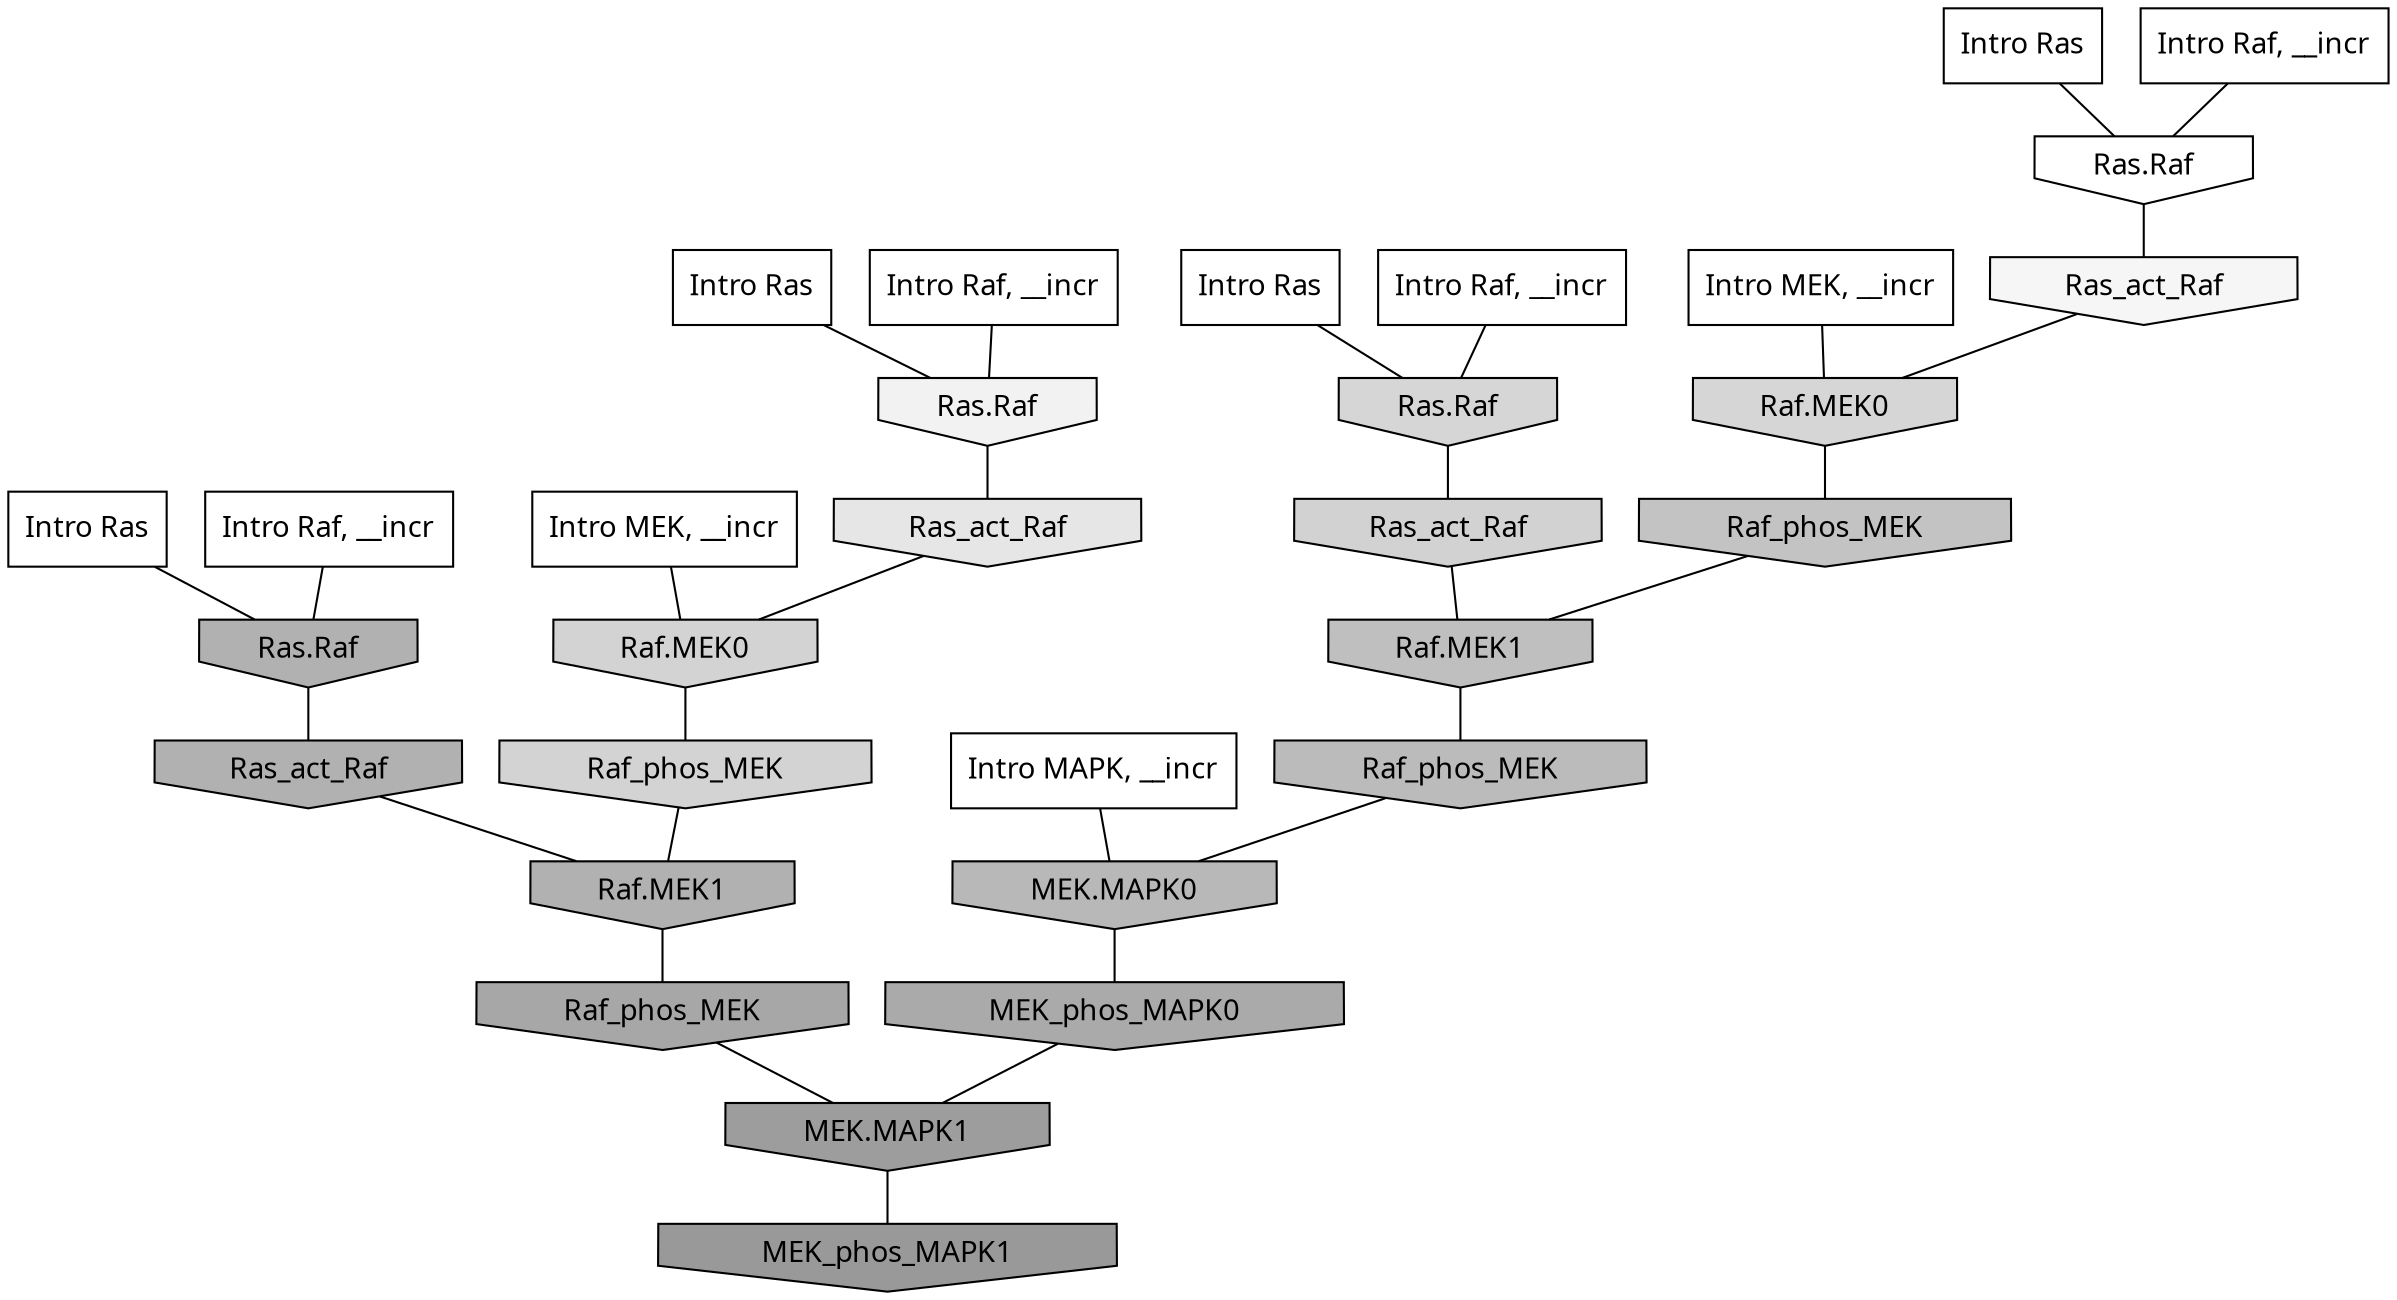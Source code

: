 digraph G{
  rankdir="TB";
  ranksep=0.30;
  node [fontname="CMU Serif"];
  edge [fontname="CMU Serif"];
  
  4 [label="Intro Ras", shape=rectangle, style=filled, fillcolor="0.000 0.000 1.000"]
  
  7 [label="Intro Ras", shape=rectangle, style=filled, fillcolor="0.000 0.000 1.000"]
  
  9 [label="Intro Ras", shape=rectangle, style=filled, fillcolor="0.000 0.000 1.000"]
  
  89 [label="Intro Ras", shape=rectangle, style=filled, fillcolor="0.000 0.000 1.000"]
  
  551 [label="Intro Raf, __incr", shape=rectangle, style=filled, fillcolor="0.000 0.000 1.000"]
  
  683 [label="Intro Raf, __incr", shape=rectangle, style=filled, fillcolor="0.000 0.000 1.000"]
  
  689 [label="Intro Raf, __incr", shape=rectangle, style=filled, fillcolor="0.000 0.000 1.000"]
  
  1040 [label="Intro Raf, __incr", shape=rectangle, style=filled, fillcolor="0.000 0.000 1.000"]
  
  1453 [label="Intro MEK, __incr", shape=rectangle, style=filled, fillcolor="0.000 0.000 1.000"]
  
  1867 [label="Intro MEK, __incr", shape=rectangle, style=filled, fillcolor="0.000 0.000 1.000"]
  
  3090 [label="Intro MAPK, __incr", shape=rectangle, style=filled, fillcolor="0.000 0.000 1.000"]
  
  3286 [label="Ras.Raf", shape=invhouse, style=filled, fillcolor="0.000 0.000 1.000"]
  
  3539 [label="Ras_act_Raf", shape=invhouse, style=filled, fillcolor="0.000 0.000 0.964"]
  
  3668 [label="Ras.Raf", shape=invhouse, style=filled, fillcolor="0.000 0.000 0.948"]
  
  4357 [label="Ras_act_Raf", shape=invhouse, style=filled, fillcolor="0.000 0.000 0.899"]
  
  5376 [label="Ras.Raf", shape=invhouse, style=filled, fillcolor="0.000 0.000 0.837"]
  
  5411 [label="Raf.MEK0", shape=invhouse, style=filled, fillcolor="0.000 0.000 0.836"]
  
  5506 [label="Raf.MEK0", shape=invhouse, style=filled, fillcolor="0.000 0.000 0.828"]
  
  5507 [label="Raf_phos_MEK", shape=invhouse, style=filled, fillcolor="0.000 0.000 0.828"]
  
  5567 [label="Ras_act_Raf", shape=invhouse, style=filled, fillcolor="0.000 0.000 0.823"]
  
  6858 [label="Raf_phos_MEK", shape=invhouse, style=filled, fillcolor="0.000 0.000 0.764"]
  
  7321 [label="Raf.MEK1", shape=invhouse, style=filled, fillcolor="0.000 0.000 0.749"]
  
  7776 [label="Raf_phos_MEK", shape=invhouse, style=filled, fillcolor="0.000 0.000 0.734"]
  
  8211 [label="MEK.MAPK0", shape=invhouse, style=filled, fillcolor="0.000 0.000 0.721"]
  
  9033 [label="Ras.Raf", shape=invhouse, style=filled, fillcolor="0.000 0.000 0.695"]
  
  9070 [label="Ras_act_Raf", shape=invhouse, style=filled, fillcolor="0.000 0.000 0.694"]
  
  9078 [label="Raf.MEK1", shape=invhouse, style=filled, fillcolor="0.000 0.000 0.694"]
  
  10325 [label="MEK_phos_MAPK0", shape=invhouse, style=filled, fillcolor="0.000 0.000 0.666"]
  
  10979 [label="Raf_phos_MEK", shape=invhouse, style=filled, fillcolor="0.000 0.000 0.653"]
  
  13091 [label="MEK.MAPK1", shape=invhouse, style=filled, fillcolor="0.000 0.000 0.616"]
  
  14132 [label="MEK_phos_MAPK1", shape=invhouse, style=filled, fillcolor="0.000 0.000 0.600"]
  
  
  13091 -> 14132 [dir=none, color="0.000 0.000 0.000"] 
  10979 -> 13091 [dir=none, color="0.000 0.000 0.000"] 
  10325 -> 13091 [dir=none, color="0.000 0.000 0.000"] 
  9078 -> 10979 [dir=none, color="0.000 0.000 0.000"] 
  9070 -> 9078 [dir=none, color="0.000 0.000 0.000"] 
  9033 -> 9070 [dir=none, color="0.000 0.000 0.000"] 
  8211 -> 10325 [dir=none, color="0.000 0.000 0.000"] 
  7776 -> 8211 [dir=none, color="0.000 0.000 0.000"] 
  7321 -> 7776 [dir=none, color="0.000 0.000 0.000"] 
  6858 -> 7321 [dir=none, color="0.000 0.000 0.000"] 
  5567 -> 7321 [dir=none, color="0.000 0.000 0.000"] 
  5507 -> 9078 [dir=none, color="0.000 0.000 0.000"] 
  5506 -> 5507 [dir=none, color="0.000 0.000 0.000"] 
  5411 -> 6858 [dir=none, color="0.000 0.000 0.000"] 
  5376 -> 5567 [dir=none, color="0.000 0.000 0.000"] 
  4357 -> 5506 [dir=none, color="0.000 0.000 0.000"] 
  3668 -> 4357 [dir=none, color="0.000 0.000 0.000"] 
  3539 -> 5411 [dir=none, color="0.000 0.000 0.000"] 
  3286 -> 3539 [dir=none, color="0.000 0.000 0.000"] 
  3090 -> 8211 [dir=none, color="0.000 0.000 0.000"] 
  1867 -> 5411 [dir=none, color="0.000 0.000 0.000"] 
  1453 -> 5506 [dir=none, color="0.000 0.000 0.000"] 
  1040 -> 9033 [dir=none, color="0.000 0.000 0.000"] 
  689 -> 3286 [dir=none, color="0.000 0.000 0.000"] 
  683 -> 5376 [dir=none, color="0.000 0.000 0.000"] 
  551 -> 3668 [dir=none, color="0.000 0.000 0.000"] 
  89 -> 3286 [dir=none, color="0.000 0.000 0.000"] 
  9 -> 3668 [dir=none, color="0.000 0.000 0.000"] 
  7 -> 5376 [dir=none, color="0.000 0.000 0.000"] 
  4 -> 9033 [dir=none, color="0.000 0.000 0.000"] 
  
  }
